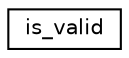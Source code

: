 digraph "Graphical Class Hierarchy"
{
 // INTERACTIVE_SVG=YES
 // LATEX_PDF_SIZE
  edge [fontname="Helvetica",fontsize="10",labelfontname="Helvetica",labelfontsize="10"];
  node [fontname="Helvetica",fontsize="10",shape=record];
  rankdir="LR";
  Node0 [label="is_valid",height=0.2,width=0.4,color="black", fillcolor="white", style="filled",URL="$interfacenetcdf__io__mod_1_1is__valid.html",tooltip="The interface is needed to accomodate pgi because it can't handle class * and there was no other way ..."];
}
